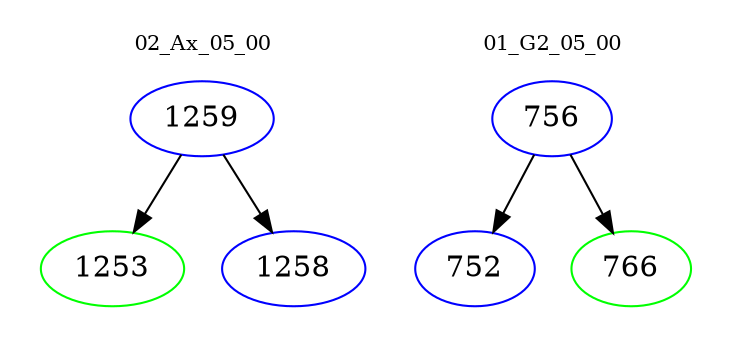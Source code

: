 digraph{
subgraph cluster_0 {
color = white
label = "02_Ax_05_00";
fontsize=10;
T0_1259 [label="1259", color="blue"]
T0_1259 -> T0_1253 [color="black"]
T0_1253 [label="1253", color="green"]
T0_1259 -> T0_1258 [color="black"]
T0_1258 [label="1258", color="blue"]
}
subgraph cluster_1 {
color = white
label = "01_G2_05_00";
fontsize=10;
T1_756 [label="756", color="blue"]
T1_756 -> T1_752 [color="black"]
T1_752 [label="752", color="blue"]
T1_756 -> T1_766 [color="black"]
T1_766 [label="766", color="green"]
}
}
